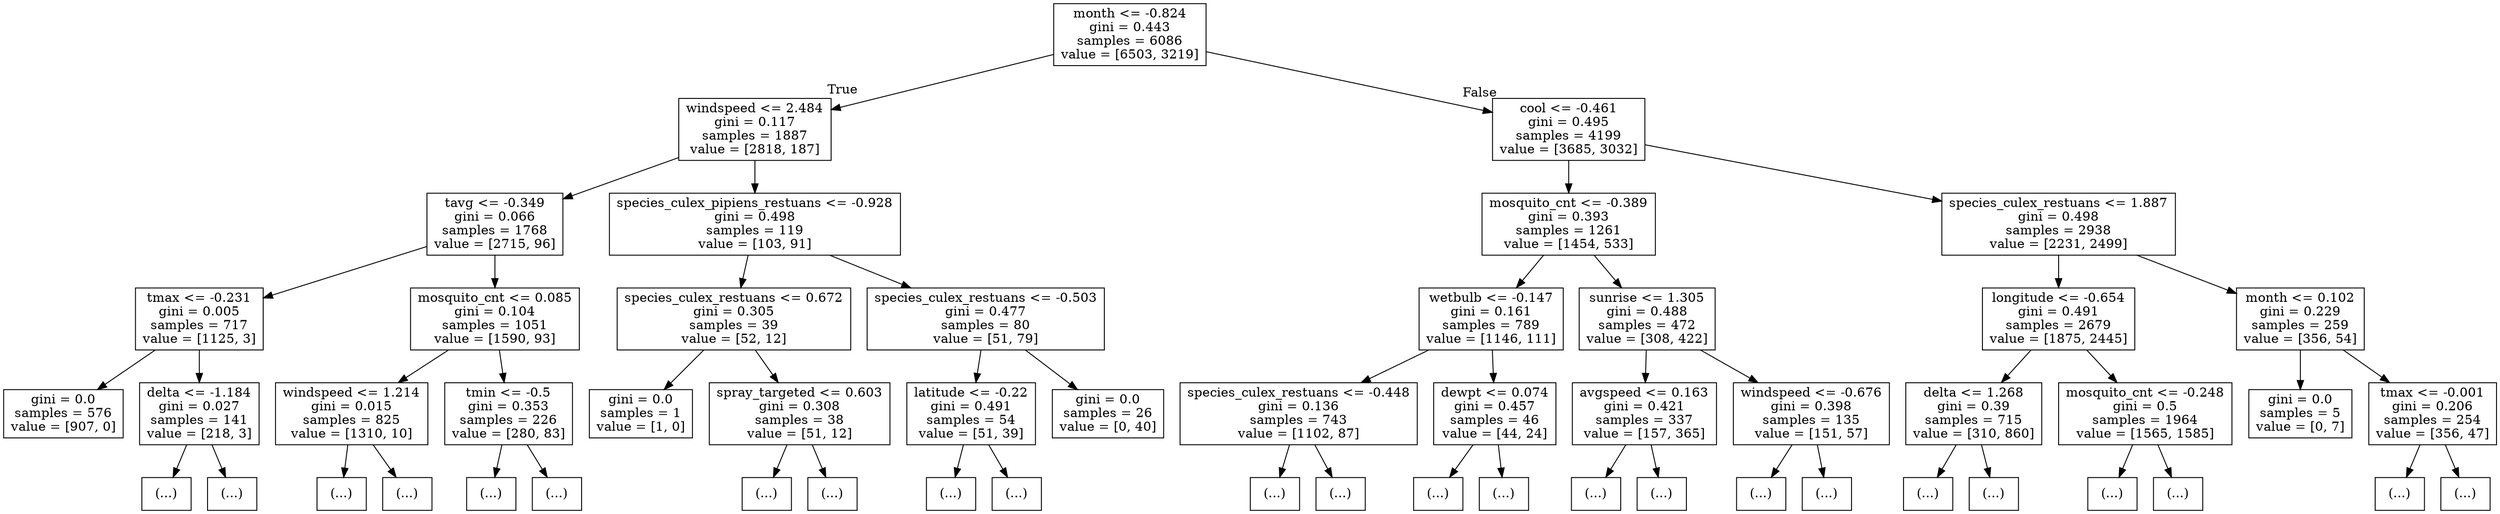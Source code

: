 digraph Tree {
node [shape=box] ;
0 [label="month <= -0.824\ngini = 0.443\nsamples = 6086\nvalue = [6503, 3219]"] ;
1 [label="windspeed <= 2.484\ngini = 0.117\nsamples = 1887\nvalue = [2818, 187]"] ;
0 -> 1 [labeldistance=2.5, labelangle=45, headlabel="True"] ;
2 [label="tavg <= -0.349\ngini = 0.066\nsamples = 1768\nvalue = [2715, 96]"] ;
1 -> 2 ;
3 [label="tmax <= -0.231\ngini = 0.005\nsamples = 717\nvalue = [1125, 3]"] ;
2 -> 3 ;
4 [label="gini = 0.0\nsamples = 576\nvalue = [907, 0]"] ;
3 -> 4 ;
5 [label="delta <= -1.184\ngini = 0.027\nsamples = 141\nvalue = [218, 3]"] ;
3 -> 5 ;
6 [label="(...)"] ;
5 -> 6 ;
19 [label="(...)"] ;
5 -> 19 ;
20 [label="mosquito_cnt <= 0.085\ngini = 0.104\nsamples = 1051\nvalue = [1590, 93]"] ;
2 -> 20 ;
21 [label="windspeed <= 1.214\ngini = 0.015\nsamples = 825\nvalue = [1310, 10]"] ;
20 -> 21 ;
22 [label="(...)"] ;
21 -> 22 ;
37 [label="(...)"] ;
21 -> 37 ;
48 [label="tmin <= -0.5\ngini = 0.353\nsamples = 226\nvalue = [280, 83]"] ;
20 -> 48 ;
49 [label="(...)"] ;
48 -> 49 ;
86 [label="(...)"] ;
48 -> 86 ;
123 [label="species_culex_pipiens_restuans <= -0.928\ngini = 0.498\nsamples = 119\nvalue = [103, 91]"] ;
1 -> 123 ;
124 [label="species_culex_restuans <= 0.672\ngini = 0.305\nsamples = 39\nvalue = [52, 12]"] ;
123 -> 124 ;
125 [label="gini = 0.0\nsamples = 1\nvalue = [1, 0]"] ;
124 -> 125 ;
126 [label="spray_targeted <= 0.603\ngini = 0.308\nsamples = 38\nvalue = [51, 12]"] ;
124 -> 126 ;
127 [label="(...)"] ;
126 -> 127 ;
136 [label="(...)"] ;
126 -> 136 ;
137 [label="species_culex_restuans <= -0.503\ngini = 0.477\nsamples = 80\nvalue = [51, 79]"] ;
123 -> 137 ;
138 [label="latitude <= -0.22\ngini = 0.491\nsamples = 54\nvalue = [51, 39]"] ;
137 -> 138 ;
139 [label="(...)"] ;
138 -> 139 ;
140 [label="(...)"] ;
138 -> 140 ;
163 [label="gini = 0.0\nsamples = 26\nvalue = [0, 40]"] ;
137 -> 163 ;
164 [label="cool <= -0.461\ngini = 0.495\nsamples = 4199\nvalue = [3685, 3032]"] ;
0 -> 164 [labeldistance=2.5, labelangle=-45, headlabel="False"] ;
165 [label="mosquito_cnt <= -0.389\ngini = 0.393\nsamples = 1261\nvalue = [1454, 533]"] ;
164 -> 165 ;
166 [label="wetbulb <= -0.147\ngini = 0.161\nsamples = 789\nvalue = [1146, 111]"] ;
165 -> 166 ;
167 [label="species_culex_restuans <= -0.448\ngini = 0.136\nsamples = 743\nvalue = [1102, 87]"] ;
166 -> 167 ;
168 [label="(...)"] ;
167 -> 168 ;
245 [label="(...)"] ;
167 -> 245 ;
276 [label="dewpt <= 0.074\ngini = 0.457\nsamples = 46\nvalue = [44, 24]"] ;
166 -> 276 ;
277 [label="(...)"] ;
276 -> 277 ;
278 [label="(...)"] ;
276 -> 278 ;
287 [label="sunrise <= 1.305\ngini = 0.488\nsamples = 472\nvalue = [308, 422]"] ;
165 -> 287 ;
288 [label="avgspeed <= 0.163\ngini = 0.421\nsamples = 337\nvalue = [157, 365]"] ;
287 -> 288 ;
289 [label="(...)"] ;
288 -> 289 ;
372 [label="(...)"] ;
288 -> 372 ;
423 [label="windspeed <= -0.676\ngini = 0.398\nsamples = 135\nvalue = [151, 57]"] ;
287 -> 423 ;
424 [label="(...)"] ;
423 -> 424 ;
449 [label="(...)"] ;
423 -> 449 ;
470 [label="species_culex_restuans <= 1.887\ngini = 0.498\nsamples = 2938\nvalue = [2231, 2499]"] ;
164 -> 470 ;
471 [label="longitude <= -0.654\ngini = 0.491\nsamples = 2679\nvalue = [1875, 2445]"] ;
470 -> 471 ;
472 [label="delta <= 1.268\ngini = 0.39\nsamples = 715\nvalue = [310, 860]"] ;
471 -> 472 ;
473 [label="(...)"] ;
472 -> 473 ;
746 [label="(...)"] ;
472 -> 746 ;
765 [label="mosquito_cnt <= -0.248\ngini = 0.5\nsamples = 1964\nvalue = [1565, 1585]"] ;
471 -> 765 ;
766 [label="(...)"] ;
765 -> 766 ;
1129 [label="(...)"] ;
765 -> 1129 ;
1524 [label="month <= 0.102\ngini = 0.229\nsamples = 259\nvalue = [356, 54]"] ;
470 -> 1524 ;
1525 [label="gini = 0.0\nsamples = 5\nvalue = [0, 7]"] ;
1524 -> 1525 ;
1526 [label="tmax <= -0.001\ngini = 0.206\nsamples = 254\nvalue = [356, 47]"] ;
1524 -> 1526 ;
1527 [label="(...)"] ;
1526 -> 1527 ;
1580 [label="(...)"] ;
1526 -> 1580 ;
}